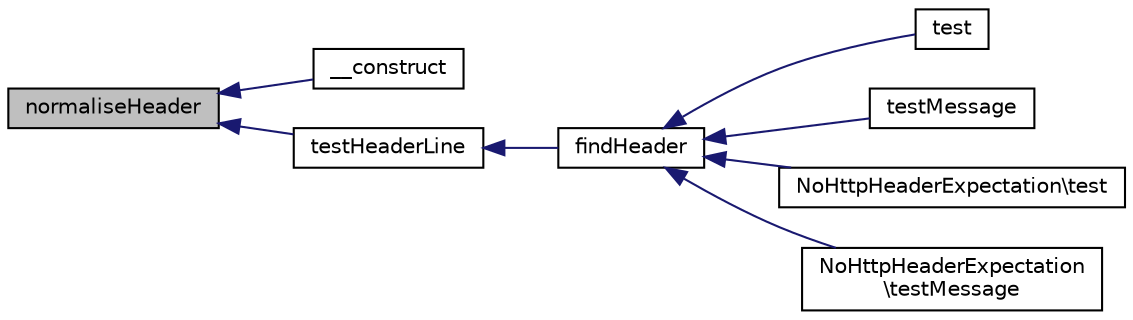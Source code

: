 digraph "normaliseHeader"
{
  edge [fontname="Helvetica",fontsize="10",labelfontname="Helvetica",labelfontsize="10"];
  node [fontname="Helvetica",fontsize="10",shape=record];
  rankdir="LR";
  Node1 [label="normaliseHeader",height=0.2,width=0.4,color="black", fillcolor="grey75", style="filled" fontcolor="black"];
  Node1 -> Node2 [dir="back",color="midnightblue",fontsize="10",style="solid",fontname="Helvetica"];
  Node2 [label="__construct",height=0.2,width=0.4,color="black", fillcolor="white", style="filled",URL="$class_http_header_expectation.html#aa9950009796075d20c93e29af675449c"];
  Node1 -> Node3 [dir="back",color="midnightblue",fontsize="10",style="solid",fontname="Helvetica"];
  Node3 [label="testHeaderLine",height=0.2,width=0.4,color="black", fillcolor="white", style="filled",URL="$class_http_header_expectation.html#a10b0cf0d202023bae701ccd704d9c414"];
  Node3 -> Node4 [dir="back",color="midnightblue",fontsize="10",style="solid",fontname="Helvetica"];
  Node4 [label="findHeader",height=0.2,width=0.4,color="black", fillcolor="white", style="filled",URL="$class_http_header_expectation.html#ab63c17e54825ca15add42b156ffe7ba3"];
  Node4 -> Node5 [dir="back",color="midnightblue",fontsize="10",style="solid",fontname="Helvetica"];
  Node5 [label="test",height=0.2,width=0.4,color="black", fillcolor="white", style="filled",URL="$class_http_header_expectation.html#ae44e91fd7374c9eba4aa26c28454e4c8"];
  Node4 -> Node6 [dir="back",color="midnightblue",fontsize="10",style="solid",fontname="Helvetica"];
  Node6 [label="testMessage",height=0.2,width=0.4,color="black", fillcolor="white", style="filled",URL="$class_http_header_expectation.html#a4261cc878f60ae0a7a6058111d3fb767"];
  Node4 -> Node7 [dir="back",color="midnightblue",fontsize="10",style="solid",fontname="Helvetica"];
  Node7 [label="NoHttpHeaderExpectation\\test",height=0.2,width=0.4,color="black", fillcolor="white", style="filled",URL="$class_no_http_header_expectation.html#ae44e91fd7374c9eba4aa26c28454e4c8"];
  Node4 -> Node8 [dir="back",color="midnightblue",fontsize="10",style="solid",fontname="Helvetica"];
  Node8 [label="NoHttpHeaderExpectation\l\\testMessage",height=0.2,width=0.4,color="black", fillcolor="white", style="filled",URL="$class_no_http_header_expectation.html#a4261cc878f60ae0a7a6058111d3fb767"];
}
